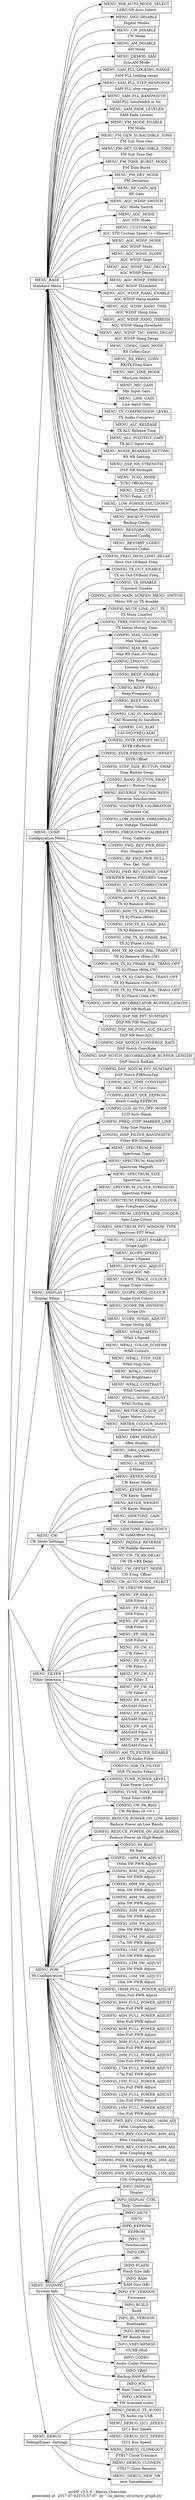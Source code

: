 
#  
#  WARNING: generated data!  DO NOT EDIT MANUALLY ! ! !
#  
#  generated at  2017-07-02T15:57:07  by "./ui_menu_structure_graph.py"
#  
#  mcHF SDR TRX v2.5.6 - Menu Structure Diagram in DOT-language
#  
#  (see <http://www.graphviz.org/content/dot-language> )
#  

    digraph mcHF_menus {
       
        graph [ fontsize = 14,
                label = "\nmcHF v2.5.6 - Menus Overview\ngenerated at  2017-07-02T15:57:07  by \"./ui_menu_structure_graph.py\"",
              ];
       
        rankdir=LR
        nodesep=.05
       
        #  -  -  -  -

        "MENU_TOP" [
            shape = none
            image = "mcHF-logo.png"
            label = ""
        ];


        "MENU_BASE" [
             label = "MENU_BASE | Standard Menu"
             shape = record
             ];
        
        "MENU_CONF" [
             label = "MENU_CONF | Configuration Menu"
             shape = record
             ];
        
        "MENU_DISPLAY" [
             label = "MENU_DISPLAY | Display Menu"
             shape = record
             ];
        
        "MENU_CW" [
             label = "MENU_CW | CW Mode Settings"
             shape = record
             ];
        
        "MENU_FILTER" [
             label = "MENU_FILTER | Filter Selection"
             shape = record
             ];
        
        "MENU_POW" [
             label = "MENU_POW | PA Configuration"
             shape = record
             ];
        
        "MENU_SYSINFO" [
             label = "MENU_SYSINFO | System Info"
             shape = record
             ];
        
        "MENU_DEBUG" [
             label = "MENU_DEBUG | Debug/Exper. Settings"
             shape = record
             ];
        
        "MENU_SSB_AUTO_MODE_SELECT" [
             label = "MENU_SSB_AUTO_MODE_SELECT | LSB/USB Auto Select"
             shape = record
             ];
        
        "MENU_DIGI_DISABLE" [
             label = "MENU_DIGI_DISABLE | Digital Modes"
             shape = record
             ];
        
        "MENU_CW_DISABLE" [
             label = "MENU_CW_DISABLE | CW Mode"
             shape = record
             ];
        
        "MENU_AM_DISABLE" [
             label = "MENU_AM_DISABLE | AM Mode"
             shape = record
             ];
        
        "MENU_DEMOD_SAM" [
             label = "MENU_DEMOD_SAM | SyncAM Mode"
             shape = record
             ];
        
        "MENU_SAM_PLL_LOCKING_RANGE" [
             label = "MENU_SAM_PLL_LOCKING_RANGE | SAM PLL locking range"
             shape = record
             ];
        
        "MENU_SAM_PLL_STEP_RESPONSE" [
             label = "MENU_SAM_PLL_STEP_RESPONSE | SAM PLL step response"
             shape = record
             ];
        
        "MENU_SAM_PLL_BANDWIDTH" [
             label = "MENU_SAM_PLL_BANDWIDTH | SAM PLL bandwidth in Hz"
             shape = record
             ];
        
        "MENU_SAM_FADE_LEVELER" [
             label = "MENU_SAM_FADE_LEVELER | SAM Fade Leveler"
             shape = record
             ];
        
        "MENU_FM_MODE_ENABLE" [
             label = "MENU_FM_MODE_ENABLE | FM Mode"
             shape = record
             ];
        
        "MENU_FM_GEN_SUBAUDIBLE_TONE" [
             label = "MENU_FM_GEN_SUBAUDIBLE_TONE | FM Sub Tone Gen"
             shape = record
             ];
        
        "MENU_FM_DET_SUBAUDIBLE_TONE" [
             label = "MENU_FM_DET_SUBAUDIBLE_TONE | FM Sub Tone Det"
             shape = record
             ];
        
        "MENU_FM_TONE_BURST_MODE" [
             label = "MENU_FM_TONE_BURST_MODE | FM Tone Burst"
             shape = record
             ];
        
        "MENU_FM_DEV_MODE" [
             label = "MENU_FM_DEV_MODE | FM Deviation"
             shape = record
             ];
        
        "MENU_RF_GAIN_ADJ" [
             label = "MENU_RF_GAIN_ADJ | RF Gain"
             shape = record
             ];
        
        "MENU_AGC_WDSP_SWITCH" [
             label = "MENU_AGC_WDSP_SWITCH | AGC Mode Switch"
             shape = record
             ];
        
        "MENU_AGC_MODE" [
             label = "MENU_AGC_MODE | AGC STD Mode"
             shape = record
             ];
        
        "MENU_CUSTOM_AGC" [
             label = "MENU_CUSTOM_AGC | AGC STD Custom Speed (+=Slower)"
             shape = record
             ];
        
        "MENU_AGC_WDSP_MODE" [
             label = "MENU_AGC_WDSP_MODE | AGC WDSP Mode"
             shape = record
             ];
        
        "MENU_AGC_WDSP_SLOPE" [
             label = "MENU_AGC_WDSP_SLOPE | AGC WDSP Slope"
             shape = record
             ];
        
        "MENU_AGC_WDSP_TAU_DECAY" [
             label = "MENU_AGC_WDSP_TAU_DECAY | AGC WDSP Decay"
             shape = record
             ];
        
        "MENU_AGC_WDSP_THRESH" [
             label = "MENU_AGC_WDSP_THRESH | AGC WDSP Threshold"
             shape = record
             ];
        
        "MENU_AGC_WDSP_HANG_ENABLE" [
             label = "MENU_AGC_WDSP_HANG_ENABLE | AGC WDSP Hang enable"
             shape = record
             ];
        
        "MENU_AGC_WDSP_HANG_TIME" [
             label = "MENU_AGC_WDSP_HANG_TIME | AGC WDSP Hang time"
             shape = record
             ];
        
        "MENU_AGC_WDSP_HANG_THRESH" [
             label = "MENU_AGC_WDSP_HANG_THRESH | AGC WDSP Hang threshold"
             shape = record
             ];
        
        "MENU_AGC_WDSP_TAU_HANG_DECAY" [
             label = "MENU_AGC_WDSP_TAU_HANG_DECAY | AGC WDSP Hang Decay"
             shape = record
             ];
        
        "MENU_CODEC_GAIN_MODE" [
             label = "MENU_CODEC_GAIN_MODE | RX Codec Gain"
             shape = record
             ];
        
        "MENU_RX_FREQ_CONV" [
             label = "MENU_RX_FREQ_CONV | RX/TX Freq Xlate"
             shape = record
             ];
        
        "MENU_MIC_LINE_MODE" [
             label = "MENU_MIC_LINE_MODE | Mic/Line Select"
             shape = record
             ];
        
        "MENU_MIC_GAIN" [
             label = "MENU_MIC_GAIN | Mic Input Gain"
             shape = record
             ];
        
        "MENU_LINE_GAIN" [
             label = "MENU_LINE_GAIN | Line Input Gain"
             shape = record
             ];
        
        "MENU_TX_COMPRESSION_LEVEL" [
             label = "MENU_TX_COMPRESSION_LEVEL | TX Audio Compress"
             shape = record
             ];
        
        "MENU_ALC_RELEASE" [
             label = "MENU_ALC_RELEASE | TX ALC Release Time"
             shape = record
             ];
        
        "MENU_ALC_POSTFILT_GAIN" [
             label = "MENU_ALC_POSTFILT_GAIN | TX ALC Input Gain"
             shape = record
             ];
        
        "MENU_NOISE_BLANKER_SETTING" [
             label = "MENU_NOISE_BLANKER_SETTING | RX NB Setting"
             shape = record
             ];
        
        "MENU_DSP_NR_STRENGTH" [
             label = "MENU_DSP_NR_STRENGTH | DSP NR Strength"
             shape = record
             ];
        
        "MENU_TCXO_MODE" [
             label = "MENU_TCXO_MODE | TCXO Off/On/Stop"
             shape = record
             ];
        
        "MENU_TCXO_C_F" [
             label = "MENU_TCXO_C_F | TCXO Temp. (C/F)"
             shape = record
             ];
        
        "MENU_LOW_POWER_SHUTDOWN" [
             label = "MENU_LOW_POWER_SHUTDOWN | Low Voltage Shutdown"
             shape = record
             ];
        
        "MENU_BACKUP_CONFIG" [
             label = "MENU_BACKUP_CONFIG | Backup Config"
             shape = record
             ];
        
        "MENU_RESTORE_CONFIG" [
             label = "MENU_RESTORE_CONFIG | Restore Config"
             shape = record
             ];
        
        "MENU_RESTART_CODEC" [
             label = "MENU_RESTART_CODEC | Restart Codec"
             shape = record
             ];
        
        "CONFIG_LCD_AUTO_OFF_MODE" [
             label = "CONFIG_LCD_AUTO_OFF_MODE | LCD Auto Blank"
             shape = record
             ];
        
        "CONFIG_FREQ_STEP_MARKER_LINE" [
             label = "CONFIG_FREQ_STEP_MARKER_LINE | Step Size Marker"
             shape = record
             ];
        
        "CONFIG_DISP_FILTER_BANDWIDTH" [
             label = "CONFIG_DISP_FILTER_BANDWIDTH | Filter BW Display"
             shape = record
             ];
        
        "MENU_SPECTRUM_MODE" [
             label = "MENU_SPECTRUM_MODE | Spectrum Type"
             shape = record
             ];
        
        "MENU_SPECTRUM_MAGNIFY" [
             label = "MENU_SPECTRUM_MAGNIFY | Spectrum Magnify"
             shape = record
             ];
        
        "MENU_SPECTRUM_SIZE" [
             label = "MENU_SPECTRUM_SIZE | Spectrum Size"
             shape = record
             ];
        
        "MENU_SPECTRUM_FILTER_STRENGTH" [
             label = "MENU_SPECTRUM_FILTER_STRENGTH | Spectrum Filter"
             shape = record
             ];
        
        "MENU_SPECTRUM_FREQSCALE_COLOUR" [
             label = "MENU_SPECTRUM_FREQSCALE_COLOUR | Spec FreqScale Colour"
             shape = record
             ];
        
        "MENU_SPECTRUM_CENTER_LINE_COLOUR" [
             label = "MENU_SPECTRUM_CENTER_LINE_COLOUR | Spec Line Colour"
             shape = record
             ];
        
        "CONFIG_SPECTRUM_FFT_WINDOW_TYPE" [
             label = "CONFIG_SPECTRUM_FFT_WINDOW_TYPE | Spectrum FFT Wind."
             shape = record
             ];
        
        "MENU_SCOPE_LIGHT_ENABLE" [
             label = "MENU_SCOPE_LIGHT_ENABLE | Scope Light"
             shape = record
             ];
        
        "MENU_SCOPE_SPEED" [
             label = "MENU_SCOPE_SPEED | Scope 1/Speed"
             shape = record
             ];
        
        "MENU_SCOPE_AGC_ADJUST" [
             label = "MENU_SCOPE_AGC_ADJUST | Scope AGC Adj."
             shape = record
             ];
        
        "MENU_SCOPE_TRACE_COLOUR" [
             label = "MENU_SCOPE_TRACE_COLOUR | Scope Trace Colour"
             shape = record
             ];
        
        "MENU_SCOPE_GRID_COLOUR" [
             label = "MENU_SCOPE_GRID_COLOUR | Scope Grid Colour"
             shape = record
             ];
        
        "MENU_SCOPE_DB_DIVISION" [
             label = "MENU_SCOPE_DB_DIVISION | Scope Div."
             shape = record
             ];
        
        "MENU_SCOPE_NOSIG_ADJUST" [
             label = "MENU_SCOPE_NOSIG_ADJUST | Scope NoSig Adj."
             shape = record
             ];
        
        "MENU_WFALL_SPEED" [
             label = "MENU_WFALL_SPEED | Wfall 1/Speed"
             shape = record
             ];
        
        "MENU_WFALL_COLOR_SCHEME" [
             label = "MENU_WFALL_COLOR_SCHEME | Wfall Colours"
             shape = record
             ];
        
        "MENU_WFALL_STEP_SIZE" [
             label = "MENU_WFALL_STEP_SIZE | Wfall Step Size"
             shape = record
             ];
        
        "MENU_WFALL_OFFSET" [
             label = "MENU_WFALL_OFFSET | Wfall Brightness"
             shape = record
             ];
        
        "MENU_WFALL_CONTRAST" [
             label = "MENU_WFALL_CONTRAST | Wfall Contrast"
             shape = record
             ];
        
        "MENU_WFALL_NOSIG_ADJUST" [
             label = "MENU_WFALL_NOSIG_ADJUST | Wfall NoSig Adj."
             shape = record
             ];
        
        "MENU_METER_COLOUR_UP" [
             label = "MENU_METER_COLOUR_UP | Upper Meter Colour"
             shape = record
             ];
        
        "MENU_METER_COLOUR_DOWN" [
             label = "MENU_METER_COLOUR_DOWN | Lower Meter Colour"
             shape = record
             ];
        
        "MENU_DBM_DISPLAY" [
             label = "MENU_DBM_DISPLAY | dBm display"
             shape = record
             ];
        
        "MENU_DBM_CALIBRATE" [
             label = "MENU_DBM_CALIBRATE | dBm calibrate"
             shape = record
             ];
        
        "MENU_S_METER" [
             label = "MENU_S_METER | S-Meter"
             shape = record
             ];
        
        "MENU_KEYER_MODE" [
             label = "MENU_KEYER_MODE | CW Keyer Mode"
             shape = record
             ];
        
        "MENU_KEYER_SPEED" [
             label = "MENU_KEYER_SPEED | CW Keyer Speed"
             shape = record
             ];
        
        "MENU_KEYER_WEIGHT" [
             label = "MENU_KEYER_WEIGHT | CW Keyer Weight"
             shape = record
             ];
        
        "MENU_SIDETONE_GAIN" [
             label = "MENU_SIDETONE_GAIN | CW Sidetone Gain"
             shape = record
             ];
        
        "MENU_SIDETONE_FREQUENCY" [
             label = "MENU_SIDETONE_FREQUENCY | CW Side/Offset Freq"
             shape = record
             ];
        
        "MENU_PADDLE_REVERSE" [
             label = "MENU_PADDLE_REVERSE | CW Paddle Reverse"
             shape = record
             ];
        
        "MENU_CW_TX_RX_DELAY" [
             label = "MENU_CW_TX_RX_DELAY | CW TX-\>RX Delay"
             shape = record
             ];
        
        "MENU_CW_OFFSET_MODE" [
             label = "MENU_CW_OFFSET_MODE | CW Freq. Offset"
             shape = record
             ];
        
        "MENU_CW_AUTO_MODE_SELECT" [
             label = "MENU_CW_AUTO_MODE_SELECT | CW LSB/USB Select"
             shape = record
             ];
        
        "CONFIG_FREQ_MEM_LIMIT_RELAX" [
             label = "CONFIG_FREQ_MEM_LIMIT_RELAX | Save Out-Of-Band Freq."
             shape = record
             ];
        
        "CONFIG_TX_OUT_ENABLE" [
             label = "CONFIG_TX_OUT_ENABLE | TX on Out-Of-Band Freq."
             shape = record
             ];
        
        "CONFIG_TX_DISABLE" [
             label = "CONFIG_TX_DISABLE | Transmit Disable"
             shape = record
             ];
        
        "CONFIG_AUDIO_MAIN_SCREEN_MENU_SWITCH" [
             label = "CONFIG_AUDIO_MAIN_SCREEN_MENU_SWITCH | Menu SW on TX disable"
             shape = record
             ];
        
        "CONFIG_MUTE_LINE_OUT_TX" [
             label = "CONFIG_MUTE_LINE_OUT_TX | TX Mute LineOut"
             shape = record
             ];
        
        "CONFIG_TXRX_SWITCH_AUDIO_MUTE" [
             label = "CONFIG_TXRX_SWITCH_AUDIO_MUTE | TX Initial Muting Time"
             shape = record
             ];
        
        "CONFIG_MAX_VOLUME" [
             label = "CONFIG_MAX_VOLUME | Max Volume"
             shape = record
             ];
        
        "CONFIG_MAX_RX_GAIN" [
             label = "CONFIG_MAX_RX_GAIN | Max RX Gain (0=Max)"
             shape = record
             ];
        
        "CONFIG_LINEOUT_GAIN" [
             label = "CONFIG_LINEOUT_GAIN | Lineout Gain"
             shape = record
             ];
        
        "CONFIG_BEEP_ENABLE" [
             label = "CONFIG_BEEP_ENABLE | Key Beep"
             shape = record
             ];
        
        "CONFIG_BEEP_FREQ" [
             label = "CONFIG_BEEP_FREQ | Beep Frequency"
             shape = record
             ];
        
        "CONFIG_BEEP_VOLUME" [
             label = "CONFIG_BEEP_VOLUME | Beep Volume"
             shape = record
             ];
        
        "CONFIG_CAT_IN_SANDBOX" [
             label = "CONFIG_CAT_IN_SANDBOX | CAT Running In Sandbox"
             shape = record
             ];
        
        "CONFIG_CAT_XLAT" [
             label = "CONFIG_CAT_XLAT | CAT-DIQ-FREQ-XLAT"
             shape = record
             ];
        
        "CONFIG_XVTR_OFFSET_MULT" [
             label = "CONFIG_XVTR_OFFSET_MULT | XVTR Offs/Mult"
             shape = record
             ];
        
        "CONFIG_XVTR_FREQUENCY_OFFSET" [
             label = "CONFIG_XVTR_FREQUENCY_OFFSET | XVTR Offset"
             shape = record
             ];
        
        "CONFIG_STEP_SIZE_BUTTON_SWAP" [
             label = "CONFIG_STEP_SIZE_BUTTON_SWAP | Step Button Swap"
             shape = record
             ];
        
        "CONFIG_BAND_BUTTON_SWAP" [
             label = "CONFIG_BAND_BUTTON_SWAP | Band+/- Button Swap"
             shape = record
             ];
        
        "MENU_REVERSE_TOUCHSCREEN" [
             label = "MENU_REVERSE_TOUCHSCREEN | Reverse Touchscreen"
             shape = record
             ];
        
        "CONFIG_VOLTMETER_CALIBRATION" [
             label = "CONFIG_VOLTMETER_CALIBRATION | Voltmeter Cal."
             shape = record
             ];
        
        "CONFIG_LOW_POWER_THRESHOLD" [
             label = "CONFIG_LOW_POWER_THRESHOLD | Low Voltage Threshold"
             shape = record
             ];
        
        "CONFIG_FREQUENCY_CALIBRATE" [
             label = "CONFIG_FREQUENCY_CALIBRATE | Freq. Calibrate"
             shape = record
             ];
        
        "CONFIG_FWD_REV_PWR_DISP" [
             label = "CONFIG_FWD_REV_PWR_DISP | Pwr. Display mW"
             shape = record
             ];
        
        "CONFIG_RF_FWD_PWR_NULL" [
             label = "CONFIG_RF_FWD_PWR_NULL | Pwr. Det. Null"
             shape = record
             ];
        
        "CONFIG_FWD_REV_SENSE_SWAP" [
             label = "CONFIG_FWD_REV_SENSE_SWAP | SWR/PWR Meter FWD/REV Swap"
             shape = record
             ];
        
        "CONFIG_IQ_AUTO_CORRECTION" [
             label = "CONFIG_IQ_AUTO_CORRECTION | RX IQ Auto Correction"
             shape = record
             ];
        
        "CONFIG_80M_TX_IQ_GAIN_BAL" [
             label = "CONFIG_80M_TX_IQ_GAIN_BAL | TX IQ Balance (80m)"
             shape = record
             ];
        
        "CONFIG_80M_TX_IQ_PHASE_BAL" [
             label = "CONFIG_80M_TX_IQ_PHASE_BAL | TX IQ Phase   (80m)"
             shape = record
             ];
        
        "CONFIG_10M_TX_IQ_GAIN_BAL" [
             label = "CONFIG_10M_TX_IQ_GAIN_BAL | TX IQ Balance (10m)"
             shape = record
             ];
        
        "CONFIG_10M_TX_IQ_PHASE_BAL" [
             label = "CONFIG_10M_TX_IQ_PHASE_BAL | TX IQ Phase   (10m)"
             shape = record
             ];
        
        "CONFIG_80M_TX_IQ_GAIN_BAL_TRANS_OFF" [
             label = "CONFIG_80M_TX_IQ_GAIN_BAL_TRANS_OFF | TX IQ Balance (80m,CW)"
             shape = record
             ];
        
        "CONFIG_80M_TX_IQ_PHASE_BAL_TRANS_OFF" [
             label = "CONFIG_80M_TX_IQ_PHASE_BAL_TRANS_OFF | TX IQ Phase   (80m,CW)"
             shape = record
             ];
        
        "CONFIG_10M_TX_IQ_GAIN_BAL_TRANS_OFF" [
             label = "CONFIG_10M_TX_IQ_GAIN_BAL_TRANS_OFF | TX IQ Balance (10m,CW)"
             shape = record
             ];
        
        "CONFIG_10M_TX_IQ_PHASE_BAL_TRANS_OFF" [
             label = "CONFIG_10M_TX_IQ_PHASE_BAL_TRANS_OFF | TX IQ Phase   (10m,CW)"
             shape = record
             ];
        
        "CONFIG_DSP_NR_DECORRELATOR_BUFFER_LENGTH" [
             label = "CONFIG_DSP_NR_DECORRELATOR_BUFFER_LENGTH | DSP NR BufLen"
             shape = record
             ];
        
        "CONFIG_DSP_NR_FFT_NUMTAPS" [
             label = "CONFIG_DSP_NR_FFT_NUMTAPS | DSP NR FIR NumTaps"
             shape = record
             ];
        
        "CONFIG_DSP_NR_POST_AGC_SELECT" [
             label = "CONFIG_DSP_NR_POST_AGC_SELECT | DSP NR Post-AGC"
             shape = record
             ];
        
        "CONFIG_DSP_NOTCH_CONVERGE_RATE" [
             label = "CONFIG_DSP_NOTCH_CONVERGE_RATE | DSP Notch ConvRate"
             shape = record
             ];
        
        "CONFIG_DSP_NOTCH_DECORRELATOR_BUFFER_LENGTH" [
             label = "CONFIG_DSP_NOTCH_DECORRELATOR_BUFFER_LENGTH | DSP Notch BufLen"
             shape = record
             ];
        
        "CONFIG_DSP_NOTCH_FFT_NUMTAPS" [
             label = "CONFIG_DSP_NOTCH_FFT_NUMTAPS | DSP Notch FIRNumTap"
             shape = record
             ];
        
        "CONFIG_AGC_TIME_CONSTANT" [
             label = "CONFIG_AGC_TIME_CONSTANT | NB AGC T/C (\<=Slow)"
             shape = record
             ];
        
        "CONFIG_RESET_SER_EEPROM" [
             label = "CONFIG_RESET_SER_EEPROM | Reset Config EEPROM"
             shape = record
             ];
        
        "CONFIG_TUNE_POWER_LEVEL" [
             label = "CONFIG_TUNE_POWER_LEVEL | Tune Power Level"
             shape = record
             ];
        
        "CONFIG_TUNE_TONE_MODE" [
             label = "CONFIG_TUNE_TONE_MODE | Tune Tone (SSB)"
             shape = record
             ];
        
        "CONFIG_CW_PA_BIAS" [
             label = "CONFIG_CW_PA_BIAS | CW PA Bias (If \>0 )"
             shape = record
             ];
        
        "CONFIG_REDUCE_POWER_ON_LOW_BANDS" [
             label = "CONFIG_REDUCE_POWER_ON_LOW_BANDS | Reduce Power on Low Bands"
             shape = record
             ];
        
        "CONFIG_REDUCE_POWER_ON_HIGH_BANDS" [
             label = "CONFIG_REDUCE_POWER_ON_HIGH_BANDS | Reduce Power on High Bands"
             shape = record
             ];
        
        "CONFIG_PA_BIAS" [
             label = "CONFIG_PA_BIAS | PA Bias"
             shape = record
             ];
        
        "CONFIG_160M_5W_ADJUST" [
             label = "CONFIG_160M_5W_ADJUST | 160m  5W PWR Adjust"
             shape = record
             ];
        
        "CONFIG_80M_5W_ADJUST" [
             label = "CONFIG_80M_5W_ADJUST | 80m   5W PWR Adjust"
             shape = record
             ];
        
        "CONFIG_60M_5W_ADJUST" [
             label = "CONFIG_60M_5W_ADJUST | 60m   5W PWR Adjust"
             shape = record
             ];
        
        "CONFIG_40M_5W_ADJUST" [
             label = "CONFIG_40M_5W_ADJUST | 40m   5W PWR Adjust"
             shape = record
             ];
        
        "CONFIG_30M_5W_ADJUST" [
             label = "CONFIG_30M_5W_ADJUST | 30m   5W PWR Adjust"
             shape = record
             ];
        
        "CONFIG_20M_5W_ADJUST" [
             label = "CONFIG_20M_5W_ADJUST | 20m   5W PWR Adjust"
             shape = record
             ];
        
        "CONFIG_17M_5W_ADJUST" [
             label = "CONFIG_17M_5W_ADJUST | 17m   5W PWR Adjust"
             shape = record
             ];
        
        "CONFIG_15M_5W_ADJUST" [
             label = "CONFIG_15M_5W_ADJUST | 15m   5W PWR Adjust"
             shape = record
             ];
        
        "CONFIG_12M_5W_ADJUST" [
             label = "CONFIG_12M_5W_ADJUST | 12m   5W PWR Adjust"
             shape = record
             ];
        
        "CONFIG_10M_5W_ADJUST" [
             label = "CONFIG_10M_5W_ADJUST | 10m   5W PWR Adjust"
             shape = record
             ];
        
        "CONFIG_160M_FULL_POWER_ADJUST" [
             label = "CONFIG_160M_FULL_POWER_ADJUST | 160m  Full PWR Adjust"
             shape = record
             ];
        
        "CONFIG_80M_FULL_POWER_ADJUST" [
             label = "CONFIG_80M_FULL_POWER_ADJUST | 80m   Full PWR Adjust"
             shape = record
             ];
        
        "CONFIG_60M_FULL_POWER_ADJUST" [
             label = "CONFIG_60M_FULL_POWER_ADJUST | 60m   Full PWR Adjust"
             shape = record
             ];
        
        "CONFIG_40M_FULL_POWER_ADJUST" [
             label = "CONFIG_40M_FULL_POWER_ADJUST | 40m   Full PWR Adjust"
             shape = record
             ];
        
        "CONFIG_30M_FULL_POWER_ADJUST" [
             label = "CONFIG_30M_FULL_POWER_ADJUST | 30m   Full PWR Adjust"
             shape = record
             ];
        
        "CONFIG_20M_FULL_POWER_ADJUST" [
             label = "CONFIG_20M_FULL_POWER_ADJUST | 20m   Full PWR Adjust"
             shape = record
             ];
        
        "CONFIG_17M_FULL_POWER_ADJUST" [
             label = "CONFIG_17M_FULL_POWER_ADJUST | 17m   Full PWR Adjust"
             shape = record
             ];
        
        "CONFIG_15M_FULL_POWER_ADJUST" [
             label = "CONFIG_15M_FULL_POWER_ADJUST | 15m   Full PWR Adjust"
             shape = record
             ];
        
        "CONFIG_12M_FULL_POWER_ADJUST" [
             label = "CONFIG_12M_FULL_POWER_ADJUST | 12m   Full PWR Adjust"
             shape = record
             ];
        
        "CONFIG_10M_FULL_POWER_ADJUST" [
             label = "CONFIG_10M_FULL_POWER_ADJUST | 10m   Full PWR Adjust"
             shape = record
             ];
        
        "CONFIG_FWD_REV_COUPLING_160M_ADJ" [
             label = "CONFIG_FWD_REV_COUPLING_160M_ADJ | 160m Coupling Adj."
             shape = record
             ];
        
        "CONFIG_FWD_REV_COUPLING_80M_ADJ" [
             label = "CONFIG_FWD_REV_COUPLING_80M_ADJ | 80m  Coupling Adj."
             shape = record
             ];
        
        "CONFIG_FWD_REV_COUPLING_40M_ADJ" [
             label = "CONFIG_FWD_REV_COUPLING_40M_ADJ | 40m  Coupling Adj."
             shape = record
             ];
        
        "CONFIG_FWD_REV_COUPLING_20M_ADJ" [
             label = "CONFIG_FWD_REV_COUPLING_20M_ADJ | 20m  Coupling Adj."
             shape = record
             ];
        
        "CONFIG_FWD_REV_COUPLING_15M_ADJ" [
             label = "CONFIG_FWD_REV_COUPLING_15M_ADJ | 15m  Coupling Adj."
             shape = record
             ];
        
        "MENU_FP_SSB_01" [
             label = "MENU_FP_SSB_01 | SSB Filter 1"
             shape = record
             ];
        
        "MENU_FP_SSB_02" [
             label = "MENU_FP_SSB_02 | SSB Filter 2"
             shape = record
             ];
        
        "MENU_FP_SSB_03" [
             label = "MENU_FP_SSB_03 | SSB Filter 3"
             shape = record
             ];
        
        "MENU_FP_SSB_04" [
             label = "MENU_FP_SSB_04 | SSB Filter 4"
             shape = record
             ];
        
        "MENU_FP_CW_01" [
             label = "MENU_FP_CW_01 | CW Filter 1"
             shape = record
             ];
        
        "MENU_FP_CW_02" [
             label = "MENU_FP_CW_02 | CW Filter 2"
             shape = record
             ];
        
        "MENU_FP_CW_03" [
             label = "MENU_FP_CW_03 | CW Filter 3"
             shape = record
             ];
        
        "MENU_FP_CW_04" [
             label = "MENU_FP_CW_04 | CW Filter 4"
             shape = record
             ];
        
        "MENU_FP_AM_01" [
             label = "MENU_FP_AM_01 | AM/SAM Filter 1"
             shape = record
             ];
        
        "MENU_FP_AM_02" [
             label = "MENU_FP_AM_02 | AM/SAM Filter 2"
             shape = record
             ];
        
        "MENU_FP_AM_03" [
             label = "MENU_FP_AM_03 | AM/SAM Filter 3"
             shape = record
             ];
        
        "MENU_FP_AM_04" [
             label = "MENU_FP_AM_04 | AM/SAM Filter 4"
             shape = record
             ];
        
        "CONFIG_AM_TX_FILTER_DISABLE" [
             label = "CONFIG_AM_TX_FILTER_DISABLE | AM  TX Audio Filter"
             shape = record
             ];
        
        "CONFIG_SSB_TX_FILTER" [
             label = "CONFIG_SSB_TX_FILTER | SSB TX Audio Filter2"
             shape = record
             ];
        
        "INFO_DISPLAY" [
             label = "INFO_DISPLAY | Display"
             shape = record
             ];
        
        "INFO_DISPLAY_CTRL" [
             label = "INFO_DISPLAY_CTRL | Disp. Controller"
             shape = record
             ];
        
        "INFO_SI570" [
             label = "INFO_SI570 | SI570"
             shape = record
             ];
        
        "INFO_EEPROM" [
             label = "INFO_EEPROM | EEPROM"
             shape = record
             ];
        
        "INFO_TP" [
             label = "INFO_TP | Touchscreen"
             shape = record
             ];
        
        "INFO_CPU" [
             label = "INFO_CPU | CPU"
             shape = record
             ];
        
        "INFO_FLASH" [
             label = "INFO_FLASH | Flash Size (kB)"
             shape = record
             ];
        
        "INFO_RAM" [
             label = "INFO_RAM | RAM Size (kB)"
             shape = record
             ];
        
        "INFO_FW_VERSION" [
             label = "INFO_FW_VERSION | Firmware"
             shape = record
             ];
        
        "INFO_BUILD" [
             label = "INFO_BUILD | Build"
             shape = record
             ];
        
        "INFO_BL_VERSION" [
             label = "INFO_BL_VERSION | Bootloader"
             shape = record
             ];
        
        "INFO_RFMOD" [
             label = "INFO_RFMOD | RF Bands Mod"
             shape = record
             ];
        
        "INFO_VHFUHFMOD" [
             label = "INFO_VHFUHFMOD | V/UHF Mod"
             shape = record
             ];
        
        "INFO_CODEC" [
             label = "INFO_CODEC | Audio Codec Presence"
             shape = record
             ];
        
        "INFO_VBAT" [
             label = "INFO_VBAT | Backup RAM Battery"
             shape = record
             ];
        
        "INFO_RTC" [
             label = "INFO_RTC | Real Time Clock"
             shape = record
             ];
        
        "INFO_LICENCE" [
             label = "INFO_LICENCE | FW licensed under "
             shape = record
             ];
        
        "MENU_DEBUG_TX_AUDIO" [
             label = "MENU_DEBUG_TX_AUDIO | TX Audio via USB"
             shape = record
             ];
        
        "MENU_DEBUG_I2C1_SPEED" [
             label = "MENU_DEBUG_I2C1_SPEED | I2C1 Bus Speed"
             shape = record
             ];
        
        "MENU_DEBUG_I2C2_SPEED" [
             label = "MENU_DEBUG_I2C2_SPEED | I2C2 Bus Speed"
             shape = record
             ];
        
        "MENU_DEBUG_CLONEOUT" [
             label = "MENU_DEBUG_CLONEOUT | FT817 Clone Transmit"
             shape = record
             ];
        
        "MENU_DEBUG_CLONEIN" [
             label = "MENU_DEBUG_CLONEIN | FT817 Clone Receive"
             shape = record
             ];
        
        "MENU_DEBUG_NEW_NB" [
             label = "MENU_DEBUG_NEW_NB | new Noiseblanker"
             shape = record
             ];
        
        #  -  -  -  -

        subgraph "MENU_CONF" {
            label = "MENU_CONF beef.0f.dead.e5e1"

    
            MENU_CONF -> CONFIG_FREQ_MEM_LIMIT_RELAX
            
            MENU_CONF -> CONFIG_TX_OUT_ENABLE
            
            MENU_CONF -> CONFIG_TX_DISABLE
            
            MENU_CONF -> CONFIG_AUDIO_MAIN_SCREEN_MENU_SWITCH
            
            MENU_CONF -> CONFIG_MUTE_LINE_OUT_TX
            
            MENU_CONF -> CONFIG_TXRX_SWITCH_AUDIO_MUTE
            
            MENU_CONF -> CONFIG_MAX_VOLUME
            
            MENU_CONF -> CONFIG_MAX_RX_GAIN
            
            MENU_CONF -> CONFIG_LINEOUT_GAIN
            
            MENU_CONF -> CONFIG_BEEP_ENABLE
            
            MENU_CONF -> CONFIG_BEEP_FREQ
            
            MENU_CONF -> CONFIG_BEEP_VOLUME
            
            MENU_CONF -> CONFIG_CAT_IN_SANDBOX
            
            MENU_CONF -> CONFIG_CAT_XLAT
            
            MENU_CONF -> CONFIG_XVTR_OFFSET_MULT
            
            MENU_CONF -> CONFIG_XVTR_FREQUENCY_OFFSET
            
            MENU_CONF -> CONFIG_STEP_SIZE_BUTTON_SWAP
            
            MENU_CONF -> CONFIG_BAND_BUTTON_SWAP
            
            MENU_CONF -> MENU_REVERSE_TOUCHSCREEN
            
            MENU_CONF -> CONFIG_VOLTMETER_CALIBRATION
            
            MENU_CONF -> CONFIG_LOW_POWER_THRESHOLD
            
            MENU_CONF -> CONFIG_FREQUENCY_CALIBRATE
            
            MENU_CONF -> CONFIG_FWD_REV_PWR_DISP
            
            MENU_CONF -> CONFIG_RF_FWD_PWR_NULL
            
            MENU_CONF -> CONFIG_FWD_REV_SENSE_SWAP
            
            MENU_CONF -> CONFIG_IQ_AUTO_CORRECTION
            
            MENU_CONF -> CONFIG_80M_TX_IQ_GAIN_BAL
            
            MENU_CONF -> CONFIG_80M_TX_IQ_PHASE_BAL
            
            MENU_CONF -> CONFIG_10M_TX_IQ_GAIN_BAL
            
            MENU_CONF -> CONFIG_10M_TX_IQ_PHASE_BAL
            
            MENU_CONF -> CONFIG_80M_TX_IQ_GAIN_BAL_TRANS_OFF
            
            MENU_CONF -> CONFIG_80M_TX_IQ_PHASE_BAL_TRANS_OFF
            
            MENU_CONF -> CONFIG_10M_TX_IQ_GAIN_BAL_TRANS_OFF
            
            MENU_CONF -> CONFIG_10M_TX_IQ_PHASE_BAL_TRANS_OFF
            
            MENU_CONF -> CONFIG_DSP_NR_DECORRELATOR_BUFFER_LENGTH
            
            MENU_CONF -> CONFIG_DSP_NR_FFT_NUMTAPS
            
            MENU_CONF -> CONFIG_DSP_NR_POST_AGC_SELECT
            
            MENU_CONF -> CONFIG_DSP_NOTCH_CONVERGE_RATE
            
            MENU_CONF -> CONFIG_DSP_NOTCH_DECORRELATOR_BUFFER_LENGTH
            
            MENU_CONF -> CONFIG_DSP_NOTCH_FFT_NUMTAPS
            
            MENU_CONF -> CONFIG_AGC_TIME_CONSTANT
            
            MENU_CONF -> CONFIG_RESET_SER_EEPROM
            
        }  ## END subgraph MENU_DEBUG
    
        #  -  -  -  -

        subgraph "MENU_FILTER" {
            label = "MENU_FILTER beef.0f.dead.e5e1"

    
            MENU_FILTER -> MENU_FP_SSB_01
            
            MENU_FILTER -> MENU_FP_SSB_02
            
            MENU_FILTER -> MENU_FP_SSB_03
            
            MENU_FILTER -> MENU_FP_SSB_04
            
            MENU_FILTER -> MENU_FP_CW_01
            
            MENU_FILTER -> MENU_FP_CW_02
            
            MENU_FILTER -> MENU_FP_CW_03
            
            MENU_FILTER -> MENU_FP_CW_04
            
            MENU_FILTER -> MENU_FP_AM_01
            
            MENU_FILTER -> MENU_FP_AM_02
            
            MENU_FILTER -> MENU_FP_AM_03
            
            MENU_FILTER -> MENU_FP_AM_04
            
            MENU_FILTER -> CONFIG_AM_TX_FILTER_DISABLE
            
            MENU_FILTER -> CONFIG_SSB_TX_FILTER
            
        }  ## END subgraph MENU_DEBUG
    
        #  -  -  -  -

        subgraph "MENU_BASE" {
            label = "MENU_BASE beef.0f.dead.e5e1"

    
            MENU_BASE -> MENU_SSB_AUTO_MODE_SELECT
            
            MENU_BASE -> MENU_DIGI_DISABLE
            
            MENU_BASE -> MENU_CW_DISABLE
            
            MENU_BASE -> MENU_AM_DISABLE
            
            MENU_BASE -> MENU_DEMOD_SAM
            
            MENU_BASE -> MENU_SAM_PLL_LOCKING_RANGE
            
            MENU_BASE -> MENU_SAM_PLL_STEP_RESPONSE
            
            MENU_BASE -> MENU_SAM_PLL_BANDWIDTH
            
            MENU_BASE -> MENU_SAM_FADE_LEVELER
            
            MENU_BASE -> MENU_FM_MODE_ENABLE
            
            MENU_BASE -> MENU_FM_GEN_SUBAUDIBLE_TONE
            
            MENU_BASE -> MENU_FM_DET_SUBAUDIBLE_TONE
            
            MENU_BASE -> MENU_FM_TONE_BURST_MODE
            
            MENU_BASE -> MENU_FM_DEV_MODE
            
            MENU_BASE -> MENU_RF_GAIN_ADJ
            
            MENU_BASE -> MENU_AGC_WDSP_SWITCH
            
            MENU_BASE -> MENU_AGC_MODE
            
            MENU_BASE -> MENU_CUSTOM_AGC
            
            MENU_BASE -> MENU_AGC_WDSP_MODE
            
            MENU_BASE -> MENU_AGC_WDSP_SLOPE
            
            MENU_BASE -> MENU_AGC_WDSP_TAU_DECAY
            
            MENU_BASE -> MENU_AGC_WDSP_THRESH
            
            MENU_BASE -> MENU_AGC_WDSP_HANG_ENABLE
            
            MENU_BASE -> MENU_AGC_WDSP_HANG_TIME
            
            MENU_BASE -> MENU_AGC_WDSP_HANG_THRESH
            
            MENU_BASE -> MENU_AGC_WDSP_TAU_HANG_DECAY
            
            MENU_BASE -> MENU_CODEC_GAIN_MODE
            
            MENU_BASE -> MENU_RX_FREQ_CONV
            
            MENU_BASE -> MENU_MIC_LINE_MODE
            
            MENU_BASE -> MENU_MIC_GAIN
            
            MENU_BASE -> MENU_LINE_GAIN
            
            MENU_BASE -> MENU_TX_COMPRESSION_LEVEL
            
            MENU_BASE -> MENU_ALC_RELEASE
            
            MENU_BASE -> MENU_ALC_POSTFILT_GAIN
            
            MENU_BASE -> MENU_NOISE_BLANKER_SETTING
            
            MENU_BASE -> MENU_DSP_NR_STRENGTH
            
            MENU_BASE -> MENU_TCXO_MODE
            
            MENU_BASE -> MENU_TCXO_C_F
            
            MENU_BASE -> MENU_LOW_POWER_SHUTDOWN
            
            MENU_BASE -> MENU_BACKUP_CONFIG
            
            MENU_BASE -> MENU_RESTORE_CONFIG
            
            MENU_BASE -> MENU_RESTART_CODEC
            
        }  ## END subgraph MENU_DEBUG
    
        #  -  -  -  -

        subgraph "MENU_TOP" {
            label = "MENU_TOP beef.0f.dead.e5e1"

    
            MENU_TOP -> MENU_BASE
            
            MENU_TOP -> MENU_CONF
            
            MENU_TOP -> MENU_DISPLAY
            
            MENU_TOP -> MENU_CW
            
            MENU_TOP -> MENU_FILTER
            
            MENU_TOP -> MENU_POW
            
            MENU_TOP -> MENU_SYSINFO
            
            MENU_TOP -> MENU_DEBUG
            
        }  ## END subgraph MENU_DEBUG
    
        #  -  -  -  -

        subgraph "MENU_POW" {
            label = "MENU_POW beef.0f.dead.e5e1"

    
            MENU_POW -> CONFIG_TUNE_POWER_LEVEL
            
            MENU_POW -> CONFIG_TUNE_TONE_MODE
            
            MENU_POW -> CONFIG_CW_PA_BIAS
            
            MENU_POW -> CONFIG_REDUCE_POWER_ON_LOW_BANDS
            
            MENU_POW -> CONFIG_REDUCE_POWER_ON_HIGH_BANDS
            
            MENU_POW -> CONFIG_PA_BIAS
            
            MENU_POW -> CONFIG_160M_5W_ADJUST
            
            MENU_POW -> CONFIG_80M_5W_ADJUST
            
            MENU_POW -> CONFIG_60M_5W_ADJUST
            
            MENU_POW -> CONFIG_40M_5W_ADJUST
            
            MENU_POW -> CONFIG_30M_5W_ADJUST
            
            MENU_POW -> CONFIG_20M_5W_ADJUST
            
            MENU_POW -> CONFIG_17M_5W_ADJUST
            
            MENU_POW -> CONFIG_15M_5W_ADJUST
            
            MENU_POW -> CONFIG_12M_5W_ADJUST
            
            MENU_POW -> CONFIG_10M_5W_ADJUST
            
            MENU_POW -> CONFIG_160M_FULL_POWER_ADJUST
            
            MENU_POW -> CONFIG_80M_FULL_POWER_ADJUST
            
            MENU_POW -> CONFIG_60M_FULL_POWER_ADJUST
            
            MENU_POW -> CONFIG_40M_FULL_POWER_ADJUST
            
            MENU_POW -> CONFIG_30M_FULL_POWER_ADJUST
            
            MENU_POW -> CONFIG_20M_FULL_POWER_ADJUST
            
            MENU_POW -> CONFIG_17M_FULL_POWER_ADJUST
            
            MENU_POW -> CONFIG_15M_FULL_POWER_ADJUST
            
            MENU_POW -> CONFIG_12M_FULL_POWER_ADJUST
            
            MENU_POW -> CONFIG_10M_FULL_POWER_ADJUST
            
            MENU_POW -> CONFIG_FWD_REV_COUPLING_160M_ADJ
            
            MENU_POW -> CONFIG_FWD_REV_COUPLING_80M_ADJ
            
            MENU_POW -> CONFIG_FWD_REV_COUPLING_40M_ADJ
            
            MENU_POW -> CONFIG_FWD_REV_COUPLING_20M_ADJ
            
            MENU_POW -> CONFIG_FWD_REV_COUPLING_15M_ADJ
            
        }  ## END subgraph MENU_DEBUG
    
        #  -  -  -  -

        subgraph "MENU_SYSINFO" {
            label = "MENU_SYSINFO beef.0f.dead.e5e1"

    
            MENU_SYSINFO -> INFO_DISPLAY
            
            MENU_SYSINFO -> INFO_DISPLAY_CTRL
            
            MENU_SYSINFO -> INFO_SI570
            
            MENU_SYSINFO -> INFO_EEPROM
            
            MENU_SYSINFO -> INFO_TP
            
            MENU_SYSINFO -> INFO_CPU
            
            MENU_SYSINFO -> INFO_FLASH
            
            MENU_SYSINFO -> INFO_RAM
            
            MENU_SYSINFO -> INFO_FW_VERSION
            
            MENU_SYSINFO -> INFO_BUILD
            
            MENU_SYSINFO -> INFO_BL_VERSION
            
            MENU_SYSINFO -> INFO_RFMOD
            
            MENU_SYSINFO -> INFO_VHFUHFMOD
            
            MENU_SYSINFO -> INFO_CODEC
            
            MENU_SYSINFO -> INFO_VBAT
            
            MENU_SYSINFO -> INFO_RTC
            
            MENU_SYSINFO -> INFO_LICENCE
            
        }  ## END subgraph MENU_DEBUG
    
        #  -  -  -  -

        subgraph "MENU_CW" {
            label = "MENU_CW beef.0f.dead.e5e1"

    
            MENU_CW -> MENU_KEYER_MODE
            
            MENU_CW -> MENU_KEYER_SPEED
            
            MENU_CW -> MENU_KEYER_WEIGHT
            
            MENU_CW -> MENU_SIDETONE_GAIN
            
            MENU_CW -> MENU_SIDETONE_FREQUENCY
            
            MENU_CW -> MENU_PADDLE_REVERSE
            
            MENU_CW -> MENU_CW_TX_RX_DELAY
            
            MENU_CW -> MENU_CW_OFFSET_MODE
            
            MENU_CW -> MENU_CW_AUTO_MODE_SELECT
            
        }  ## END subgraph MENU_DEBUG
    
        #  -  -  -  -

        subgraph "MENU_DEBUG" {
            label = "MENU_DEBUG beef.0f.dead.e5e1"

    
            MENU_DEBUG -> MENU_DEBUG_TX_AUDIO
            
            MENU_DEBUG -> MENU_DEBUG_I2C1_SPEED
            
            MENU_DEBUG -> MENU_DEBUG_I2C2_SPEED
            
            MENU_DEBUG -> MENU_DEBUG_CLONEOUT
            
            MENU_DEBUG -> MENU_DEBUG_CLONEIN
            
            MENU_DEBUG -> MENU_DEBUG_NEW_NB
            
        }  ## END subgraph MENU_DEBUG
    
        #  -  -  -  -

        subgraph "MENU_DISPLAY" {
            label = "MENU_DISPLAY beef.0f.dead.e5e1"

    
            MENU_DISPLAY -> CONFIG_LCD_AUTO_OFF_MODE
            
            MENU_DISPLAY -> CONFIG_FREQ_STEP_MARKER_LINE
            
            MENU_DISPLAY -> CONFIG_DISP_FILTER_BANDWIDTH
            
            MENU_DISPLAY -> MENU_SPECTRUM_MODE
            
            MENU_DISPLAY -> MENU_SPECTRUM_MAGNIFY
            
            MENU_DISPLAY -> MENU_SPECTRUM_SIZE
            
            MENU_DISPLAY -> MENU_SPECTRUM_FILTER_STRENGTH
            
            MENU_DISPLAY -> MENU_SPECTRUM_FREQSCALE_COLOUR
            
            MENU_DISPLAY -> MENU_SPECTRUM_CENTER_LINE_COLOUR
            
            MENU_DISPLAY -> CONFIG_SPECTRUM_FFT_WINDOW_TYPE
            
            MENU_DISPLAY -> MENU_SCOPE_LIGHT_ENABLE
            
            MENU_DISPLAY -> MENU_SCOPE_SPEED
            
            MENU_DISPLAY -> MENU_SCOPE_AGC_ADJUST
            
            MENU_DISPLAY -> MENU_SCOPE_TRACE_COLOUR
            
            MENU_DISPLAY -> MENU_SCOPE_GRID_COLOUR
            
            MENU_DISPLAY -> MENU_SCOPE_DB_DIVISION
            
            MENU_DISPLAY -> MENU_SCOPE_NOSIG_ADJUST
            
            MENU_DISPLAY -> MENU_WFALL_SPEED
            
            MENU_DISPLAY -> MENU_WFALL_COLOR_SCHEME
            
            MENU_DISPLAY -> MENU_WFALL_STEP_SIZE
            
            MENU_DISPLAY -> MENU_WFALL_OFFSET
            
            MENU_DISPLAY -> MENU_WFALL_CONTRAST
            
            MENU_DISPLAY -> MENU_WFALL_NOSIG_ADJUST
            
            MENU_DISPLAY -> MENU_METER_COLOUR_UP
            
            MENU_DISPLAY -> MENU_METER_COLOUR_DOWN
            
            MENU_DISPLAY -> MENU_DBM_DISPLAY
            
            MENU_DISPLAY -> MENU_DBM_CALIBRATE
            
            MENU_DISPLAY -> MENU_S_METER
            
        }  ## END subgraph MENU_DEBUG
    
        #  -  -  -  -
    }

#EOFILE

